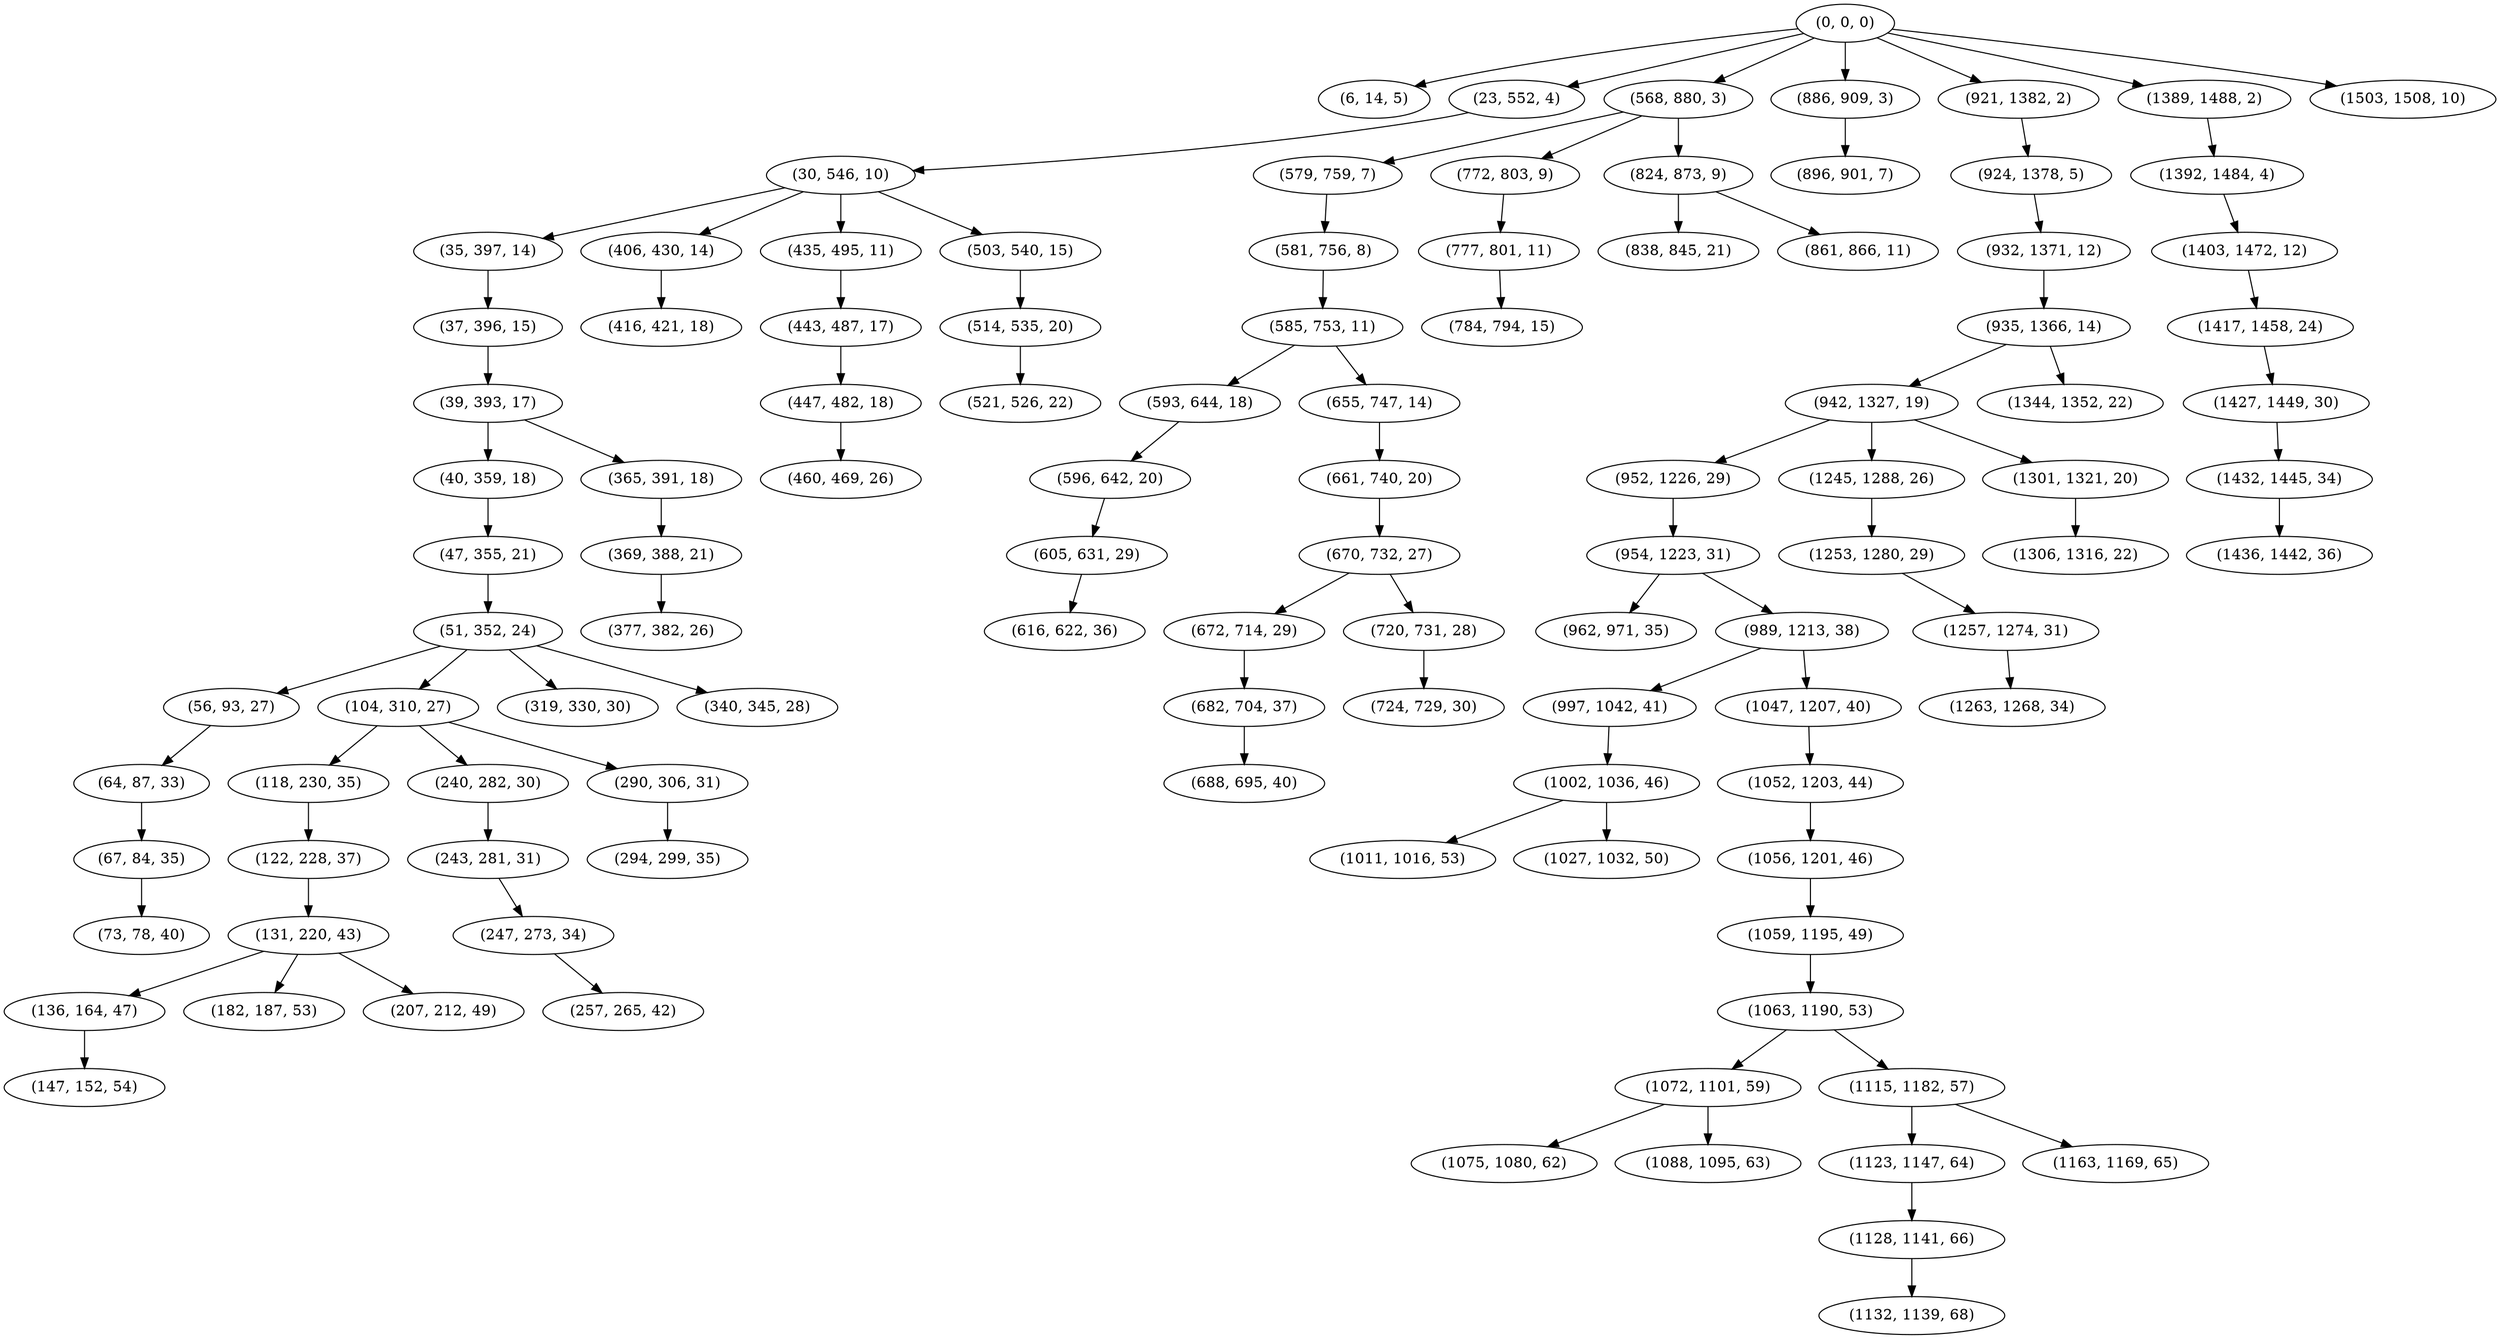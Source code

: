 digraph tree {
    "(0, 0, 0)";
    "(6, 14, 5)";
    "(23, 552, 4)";
    "(30, 546, 10)";
    "(35, 397, 14)";
    "(37, 396, 15)";
    "(39, 393, 17)";
    "(40, 359, 18)";
    "(47, 355, 21)";
    "(51, 352, 24)";
    "(56, 93, 27)";
    "(64, 87, 33)";
    "(67, 84, 35)";
    "(73, 78, 40)";
    "(104, 310, 27)";
    "(118, 230, 35)";
    "(122, 228, 37)";
    "(131, 220, 43)";
    "(136, 164, 47)";
    "(147, 152, 54)";
    "(182, 187, 53)";
    "(207, 212, 49)";
    "(240, 282, 30)";
    "(243, 281, 31)";
    "(247, 273, 34)";
    "(257, 265, 42)";
    "(290, 306, 31)";
    "(294, 299, 35)";
    "(319, 330, 30)";
    "(340, 345, 28)";
    "(365, 391, 18)";
    "(369, 388, 21)";
    "(377, 382, 26)";
    "(406, 430, 14)";
    "(416, 421, 18)";
    "(435, 495, 11)";
    "(443, 487, 17)";
    "(447, 482, 18)";
    "(460, 469, 26)";
    "(503, 540, 15)";
    "(514, 535, 20)";
    "(521, 526, 22)";
    "(568, 880, 3)";
    "(579, 759, 7)";
    "(581, 756, 8)";
    "(585, 753, 11)";
    "(593, 644, 18)";
    "(596, 642, 20)";
    "(605, 631, 29)";
    "(616, 622, 36)";
    "(655, 747, 14)";
    "(661, 740, 20)";
    "(670, 732, 27)";
    "(672, 714, 29)";
    "(682, 704, 37)";
    "(688, 695, 40)";
    "(720, 731, 28)";
    "(724, 729, 30)";
    "(772, 803, 9)";
    "(777, 801, 11)";
    "(784, 794, 15)";
    "(824, 873, 9)";
    "(838, 845, 21)";
    "(861, 866, 11)";
    "(886, 909, 3)";
    "(896, 901, 7)";
    "(921, 1382, 2)";
    "(924, 1378, 5)";
    "(932, 1371, 12)";
    "(935, 1366, 14)";
    "(942, 1327, 19)";
    "(952, 1226, 29)";
    "(954, 1223, 31)";
    "(962, 971, 35)";
    "(989, 1213, 38)";
    "(997, 1042, 41)";
    "(1002, 1036, 46)";
    "(1011, 1016, 53)";
    "(1027, 1032, 50)";
    "(1047, 1207, 40)";
    "(1052, 1203, 44)";
    "(1056, 1201, 46)";
    "(1059, 1195, 49)";
    "(1063, 1190, 53)";
    "(1072, 1101, 59)";
    "(1075, 1080, 62)";
    "(1088, 1095, 63)";
    "(1115, 1182, 57)";
    "(1123, 1147, 64)";
    "(1128, 1141, 66)";
    "(1132, 1139, 68)";
    "(1163, 1169, 65)";
    "(1245, 1288, 26)";
    "(1253, 1280, 29)";
    "(1257, 1274, 31)";
    "(1263, 1268, 34)";
    "(1301, 1321, 20)";
    "(1306, 1316, 22)";
    "(1344, 1352, 22)";
    "(1389, 1488, 2)";
    "(1392, 1484, 4)";
    "(1403, 1472, 12)";
    "(1417, 1458, 24)";
    "(1427, 1449, 30)";
    "(1432, 1445, 34)";
    "(1436, 1442, 36)";
    "(1503, 1508, 10)";
    "(0, 0, 0)" -> "(6, 14, 5)";
    "(0, 0, 0)" -> "(23, 552, 4)";
    "(0, 0, 0)" -> "(568, 880, 3)";
    "(0, 0, 0)" -> "(886, 909, 3)";
    "(0, 0, 0)" -> "(921, 1382, 2)";
    "(0, 0, 0)" -> "(1389, 1488, 2)";
    "(0, 0, 0)" -> "(1503, 1508, 10)";
    "(23, 552, 4)" -> "(30, 546, 10)";
    "(30, 546, 10)" -> "(35, 397, 14)";
    "(30, 546, 10)" -> "(406, 430, 14)";
    "(30, 546, 10)" -> "(435, 495, 11)";
    "(30, 546, 10)" -> "(503, 540, 15)";
    "(35, 397, 14)" -> "(37, 396, 15)";
    "(37, 396, 15)" -> "(39, 393, 17)";
    "(39, 393, 17)" -> "(40, 359, 18)";
    "(39, 393, 17)" -> "(365, 391, 18)";
    "(40, 359, 18)" -> "(47, 355, 21)";
    "(47, 355, 21)" -> "(51, 352, 24)";
    "(51, 352, 24)" -> "(56, 93, 27)";
    "(51, 352, 24)" -> "(104, 310, 27)";
    "(51, 352, 24)" -> "(319, 330, 30)";
    "(51, 352, 24)" -> "(340, 345, 28)";
    "(56, 93, 27)" -> "(64, 87, 33)";
    "(64, 87, 33)" -> "(67, 84, 35)";
    "(67, 84, 35)" -> "(73, 78, 40)";
    "(104, 310, 27)" -> "(118, 230, 35)";
    "(104, 310, 27)" -> "(240, 282, 30)";
    "(104, 310, 27)" -> "(290, 306, 31)";
    "(118, 230, 35)" -> "(122, 228, 37)";
    "(122, 228, 37)" -> "(131, 220, 43)";
    "(131, 220, 43)" -> "(136, 164, 47)";
    "(131, 220, 43)" -> "(182, 187, 53)";
    "(131, 220, 43)" -> "(207, 212, 49)";
    "(136, 164, 47)" -> "(147, 152, 54)";
    "(240, 282, 30)" -> "(243, 281, 31)";
    "(243, 281, 31)" -> "(247, 273, 34)";
    "(247, 273, 34)" -> "(257, 265, 42)";
    "(290, 306, 31)" -> "(294, 299, 35)";
    "(365, 391, 18)" -> "(369, 388, 21)";
    "(369, 388, 21)" -> "(377, 382, 26)";
    "(406, 430, 14)" -> "(416, 421, 18)";
    "(435, 495, 11)" -> "(443, 487, 17)";
    "(443, 487, 17)" -> "(447, 482, 18)";
    "(447, 482, 18)" -> "(460, 469, 26)";
    "(503, 540, 15)" -> "(514, 535, 20)";
    "(514, 535, 20)" -> "(521, 526, 22)";
    "(568, 880, 3)" -> "(579, 759, 7)";
    "(568, 880, 3)" -> "(772, 803, 9)";
    "(568, 880, 3)" -> "(824, 873, 9)";
    "(579, 759, 7)" -> "(581, 756, 8)";
    "(581, 756, 8)" -> "(585, 753, 11)";
    "(585, 753, 11)" -> "(593, 644, 18)";
    "(585, 753, 11)" -> "(655, 747, 14)";
    "(593, 644, 18)" -> "(596, 642, 20)";
    "(596, 642, 20)" -> "(605, 631, 29)";
    "(605, 631, 29)" -> "(616, 622, 36)";
    "(655, 747, 14)" -> "(661, 740, 20)";
    "(661, 740, 20)" -> "(670, 732, 27)";
    "(670, 732, 27)" -> "(672, 714, 29)";
    "(670, 732, 27)" -> "(720, 731, 28)";
    "(672, 714, 29)" -> "(682, 704, 37)";
    "(682, 704, 37)" -> "(688, 695, 40)";
    "(720, 731, 28)" -> "(724, 729, 30)";
    "(772, 803, 9)" -> "(777, 801, 11)";
    "(777, 801, 11)" -> "(784, 794, 15)";
    "(824, 873, 9)" -> "(838, 845, 21)";
    "(824, 873, 9)" -> "(861, 866, 11)";
    "(886, 909, 3)" -> "(896, 901, 7)";
    "(921, 1382, 2)" -> "(924, 1378, 5)";
    "(924, 1378, 5)" -> "(932, 1371, 12)";
    "(932, 1371, 12)" -> "(935, 1366, 14)";
    "(935, 1366, 14)" -> "(942, 1327, 19)";
    "(935, 1366, 14)" -> "(1344, 1352, 22)";
    "(942, 1327, 19)" -> "(952, 1226, 29)";
    "(942, 1327, 19)" -> "(1245, 1288, 26)";
    "(942, 1327, 19)" -> "(1301, 1321, 20)";
    "(952, 1226, 29)" -> "(954, 1223, 31)";
    "(954, 1223, 31)" -> "(962, 971, 35)";
    "(954, 1223, 31)" -> "(989, 1213, 38)";
    "(989, 1213, 38)" -> "(997, 1042, 41)";
    "(989, 1213, 38)" -> "(1047, 1207, 40)";
    "(997, 1042, 41)" -> "(1002, 1036, 46)";
    "(1002, 1036, 46)" -> "(1011, 1016, 53)";
    "(1002, 1036, 46)" -> "(1027, 1032, 50)";
    "(1047, 1207, 40)" -> "(1052, 1203, 44)";
    "(1052, 1203, 44)" -> "(1056, 1201, 46)";
    "(1056, 1201, 46)" -> "(1059, 1195, 49)";
    "(1059, 1195, 49)" -> "(1063, 1190, 53)";
    "(1063, 1190, 53)" -> "(1072, 1101, 59)";
    "(1063, 1190, 53)" -> "(1115, 1182, 57)";
    "(1072, 1101, 59)" -> "(1075, 1080, 62)";
    "(1072, 1101, 59)" -> "(1088, 1095, 63)";
    "(1115, 1182, 57)" -> "(1123, 1147, 64)";
    "(1115, 1182, 57)" -> "(1163, 1169, 65)";
    "(1123, 1147, 64)" -> "(1128, 1141, 66)";
    "(1128, 1141, 66)" -> "(1132, 1139, 68)";
    "(1245, 1288, 26)" -> "(1253, 1280, 29)";
    "(1253, 1280, 29)" -> "(1257, 1274, 31)";
    "(1257, 1274, 31)" -> "(1263, 1268, 34)";
    "(1301, 1321, 20)" -> "(1306, 1316, 22)";
    "(1389, 1488, 2)" -> "(1392, 1484, 4)";
    "(1392, 1484, 4)" -> "(1403, 1472, 12)";
    "(1403, 1472, 12)" -> "(1417, 1458, 24)";
    "(1417, 1458, 24)" -> "(1427, 1449, 30)";
    "(1427, 1449, 30)" -> "(1432, 1445, 34)";
    "(1432, 1445, 34)" -> "(1436, 1442, 36)";
}
